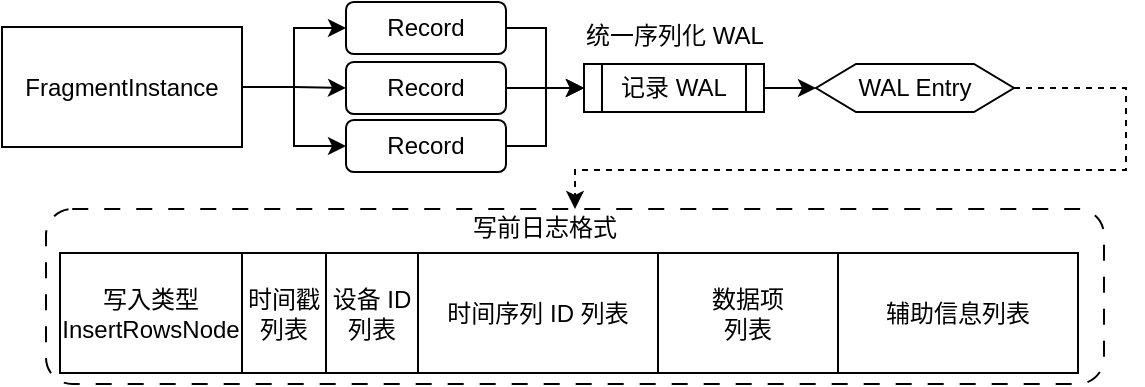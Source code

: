 <mxfile version="23.1.5" type="device">
  <diagram name="第 1 页" id="xtTE87ungK1iqZmGDycL">
    <mxGraphModel dx="1025" dy="854" grid="0" gridSize="10" guides="1" tooltips="1" connect="1" arrows="1" fold="1" page="1" pageScale="1" pageWidth="577" pageHeight="200" math="0" shadow="0">
      <root>
        <mxCell id="0" />
        <mxCell id="1" parent="0" />
        <mxCell id="qlpREoFe-y2pzYiHmHM9-1" value="" style="rounded=1;whiteSpace=wrap;html=1;fillColor=none;dashed=1;dashPattern=8 8;" parent="1" vertex="1">
          <mxGeometry x="28" y="108.5" width="529" height="87.5" as="geometry" />
        </mxCell>
        <mxCell id="qlpREoFe-y2pzYiHmHM9-2" style="edgeStyle=orthogonalEdgeStyle;rounded=0;orthogonalLoop=1;jettySize=auto;html=1;entryX=0;entryY=0.5;entryDx=0;entryDy=0;" parent="1" source="qlpREoFe-y2pzYiHmHM9-5" target="qlpREoFe-y2pzYiHmHM9-7" edge="1">
          <mxGeometry relative="1" as="geometry" />
        </mxCell>
        <mxCell id="qlpREoFe-y2pzYiHmHM9-3" style="edgeStyle=orthogonalEdgeStyle;rounded=0;orthogonalLoop=1;jettySize=auto;html=1;" parent="1" source="qlpREoFe-y2pzYiHmHM9-5" target="qlpREoFe-y2pzYiHmHM9-9" edge="1">
          <mxGeometry relative="1" as="geometry" />
        </mxCell>
        <mxCell id="qlpREoFe-y2pzYiHmHM9-4" style="edgeStyle=orthogonalEdgeStyle;rounded=0;orthogonalLoop=1;jettySize=auto;html=1;" parent="1" source="qlpREoFe-y2pzYiHmHM9-5" target="qlpREoFe-y2pzYiHmHM9-11" edge="1">
          <mxGeometry relative="1" as="geometry" />
        </mxCell>
        <mxCell id="qlpREoFe-y2pzYiHmHM9-5" value="FragmentInstance" style="rounded=0;whiteSpace=wrap;html=1;fillColor=none;strokeColor=#000000;" parent="1" vertex="1">
          <mxGeometry x="6" y="17.5" width="120" height="60" as="geometry" />
        </mxCell>
        <mxCell id="qlpREoFe-y2pzYiHmHM9-29" style="edgeStyle=orthogonalEdgeStyle;rounded=0;orthogonalLoop=1;jettySize=auto;html=1;entryX=0;entryY=0.5;entryDx=0;entryDy=0;" parent="1" source="qlpREoFe-y2pzYiHmHM9-7" target="qlpREoFe-y2pzYiHmHM9-13" edge="1">
          <mxGeometry relative="1" as="geometry" />
        </mxCell>
        <mxCell id="qlpREoFe-y2pzYiHmHM9-7" value="Record" style="rounded=1;whiteSpace=wrap;html=1;fillColor=none;strokeColor=#000000;" parent="1" vertex="1">
          <mxGeometry x="178" y="5" width="80" height="26" as="geometry" />
        </mxCell>
        <mxCell id="qlpREoFe-y2pzYiHmHM9-8" style="edgeStyle=orthogonalEdgeStyle;rounded=0;orthogonalLoop=1;jettySize=auto;html=1;" parent="1" source="qlpREoFe-y2pzYiHmHM9-9" target="qlpREoFe-y2pzYiHmHM9-13" edge="1">
          <mxGeometry relative="1" as="geometry" />
        </mxCell>
        <mxCell id="qlpREoFe-y2pzYiHmHM9-9" value="Record" style="rounded=1;whiteSpace=wrap;html=1;fillColor=none;strokeColor=#000000;" parent="1" vertex="1">
          <mxGeometry x="178" y="35" width="80" height="26" as="geometry" />
        </mxCell>
        <mxCell id="qlpREoFe-y2pzYiHmHM9-30" style="edgeStyle=orthogonalEdgeStyle;rounded=0;orthogonalLoop=1;jettySize=auto;html=1;entryX=0;entryY=0.5;entryDx=0;entryDy=0;" parent="1" source="qlpREoFe-y2pzYiHmHM9-11" target="qlpREoFe-y2pzYiHmHM9-13" edge="1">
          <mxGeometry relative="1" as="geometry" />
        </mxCell>
        <mxCell id="qlpREoFe-y2pzYiHmHM9-11" value="Record" style="rounded=1;whiteSpace=wrap;html=1;fillColor=none;strokeColor=#000000;" parent="1" vertex="1">
          <mxGeometry x="178" y="64" width="80" height="26" as="geometry" />
        </mxCell>
        <mxCell id="qlpREoFe-y2pzYiHmHM9-13" value="记录 WAL" style="shape=process;whiteSpace=wrap;html=1;backgroundOutline=1;fillColor=none;strokeColor=#000000;" parent="1" vertex="1">
          <mxGeometry x="297" y="36" width="90" height="24" as="geometry" />
        </mxCell>
        <mxCell id="qlpREoFe-y2pzYiHmHM9-15" style="edgeStyle=orthogonalEdgeStyle;rounded=0;orthogonalLoop=1;jettySize=auto;html=1;entryX=0.5;entryY=0;entryDx=0;entryDy=0;dashed=1;exitX=1;exitY=0.5;exitDx=0;exitDy=0;" parent="1" source="qlpREoFe-y2pzYiHmHM9-17" target="qlpREoFe-y2pzYiHmHM9-1" edge="1">
          <mxGeometry relative="1" as="geometry">
            <Array as="points">
              <mxPoint x="568" y="48" />
              <mxPoint x="568" y="89" />
              <mxPoint x="293" y="89" />
            </Array>
            <mxPoint x="512" y="18" as="sourcePoint" />
          </mxGeometry>
        </mxCell>
        <mxCell id="qlpREoFe-y2pzYiHmHM9-17" value="WAL Entry" style="shape=hexagon;perimeter=hexagonPerimeter2;whiteSpace=wrap;html=1;fixedSize=1;" parent="1" vertex="1">
          <mxGeometry x="413" y="36" width="99" height="24" as="geometry" />
        </mxCell>
        <mxCell id="qlpREoFe-y2pzYiHmHM9-20" value="" style="endArrow=classic;html=1;rounded=0;exitX=1;exitY=0.5;exitDx=0;exitDy=0;entryX=0;entryY=0.5;entryDx=0;entryDy=0;" parent="1" source="qlpREoFe-y2pzYiHmHM9-13" target="qlpREoFe-y2pzYiHmHM9-17" edge="1">
          <mxGeometry width="50" height="50" relative="1" as="geometry">
            <mxPoint x="397" y="28.5" as="sourcePoint" />
            <mxPoint x="423" y="28.5" as="targetPoint" />
          </mxGeometry>
        </mxCell>
        <mxCell id="qlpREoFe-y2pzYiHmHM9-22" value="写入类型&lt;br&gt;InsertRowsNode" style="rounded=0;whiteSpace=wrap;html=1;fillColor=none;strokeColor=#000000;" parent="1" vertex="1">
          <mxGeometry x="35" y="130.5" width="91" height="60" as="geometry" />
        </mxCell>
        <mxCell id="qlpREoFe-y2pzYiHmHM9-23" value="时间戳&lt;br&gt;列表" style="rounded=0;whiteSpace=wrap;html=1;fillColor=none;strokeColor=#000000;" parent="1" vertex="1">
          <mxGeometry x="126" y="130.5" width="42" height="60" as="geometry" />
        </mxCell>
        <mxCell id="qlpREoFe-y2pzYiHmHM9-24" value="设备 ID&lt;br&gt;列表" style="rounded=0;whiteSpace=wrap;html=1;fillColor=none;strokeColor=#000000;" parent="1" vertex="1">
          <mxGeometry x="168" y="130.5" width="46" height="60" as="geometry" />
        </mxCell>
        <mxCell id="qlpREoFe-y2pzYiHmHM9-25" value="时间序列 ID 列表" style="rounded=0;whiteSpace=wrap;html=1;fillColor=none;strokeColor=#000000;" parent="1" vertex="1">
          <mxGeometry x="214" y="130.5" width="120" height="60" as="geometry" />
        </mxCell>
        <mxCell id="qlpREoFe-y2pzYiHmHM9-26" value="数据项&lt;br&gt;列表" style="rounded=0;whiteSpace=wrap;html=1;fillColor=none;strokeColor=#000000;" parent="1" vertex="1">
          <mxGeometry x="334" y="130.5" width="90" height="60" as="geometry" />
        </mxCell>
        <mxCell id="qlpREoFe-y2pzYiHmHM9-27" value="辅助信息列表" style="rounded=0;whiteSpace=wrap;html=1;fillColor=none;strokeColor=#000000;" parent="1" vertex="1">
          <mxGeometry x="424" y="130.5" width="120" height="60" as="geometry" />
        </mxCell>
        <mxCell id="qlpREoFe-y2pzYiHmHM9-28" value="写前日志格式" style="text;html=1;align=center;verticalAlign=middle;resizable=0;points=[];autosize=1;strokeColor=none;fillColor=none;" parent="1" vertex="1">
          <mxGeometry x="232" y="104.5" width="90" height="26" as="geometry" />
        </mxCell>
        <mxCell id="qlpREoFe-y2pzYiHmHM9-31" value="&lt;span&gt;统一序列化 WAL&lt;/span&gt;" style="text;html=1;align=center;verticalAlign=middle;resizable=0;points=[];autosize=1;strokeColor=none;fillColor=none;fontStyle=0" parent="1" vertex="1">
          <mxGeometry x="288.5" y="9" width="107" height="26" as="geometry" />
        </mxCell>
      </root>
    </mxGraphModel>
  </diagram>
</mxfile>
